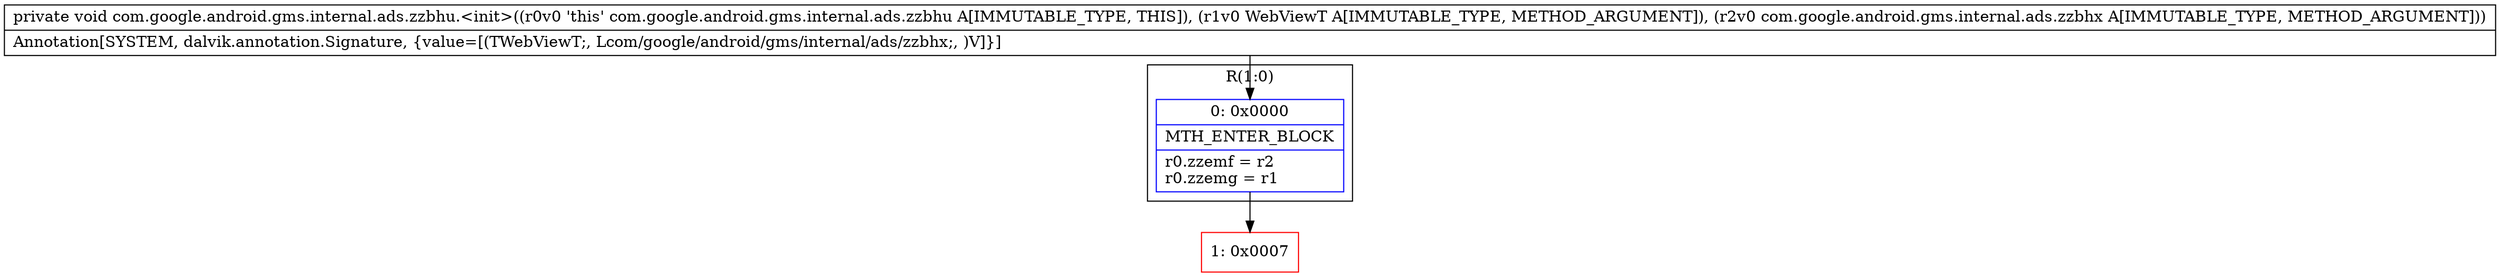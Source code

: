 digraph "CFG forcom.google.android.gms.internal.ads.zzbhu.\<init\>(Lcom\/google\/android\/gms\/internal\/ads\/zzbhy;Lcom\/google\/android\/gms\/internal\/ads\/zzbhx;)V" {
subgraph cluster_Region_1908434911 {
label = "R(1:0)";
node [shape=record,color=blue];
Node_0 [shape=record,label="{0\:\ 0x0000|MTH_ENTER_BLOCK\l|r0.zzemf = r2\lr0.zzemg = r1\l}"];
}
Node_1 [shape=record,color=red,label="{1\:\ 0x0007}"];
MethodNode[shape=record,label="{private void com.google.android.gms.internal.ads.zzbhu.\<init\>((r0v0 'this' com.google.android.gms.internal.ads.zzbhu A[IMMUTABLE_TYPE, THIS]), (r1v0 WebViewT A[IMMUTABLE_TYPE, METHOD_ARGUMENT]), (r2v0 com.google.android.gms.internal.ads.zzbhx A[IMMUTABLE_TYPE, METHOD_ARGUMENT]))  | Annotation[SYSTEM, dalvik.annotation.Signature, \{value=[(TWebViewT;, Lcom\/google\/android\/gms\/internal\/ads\/zzbhx;, )V]\}]\l}"];
MethodNode -> Node_0;
Node_0 -> Node_1;
}

